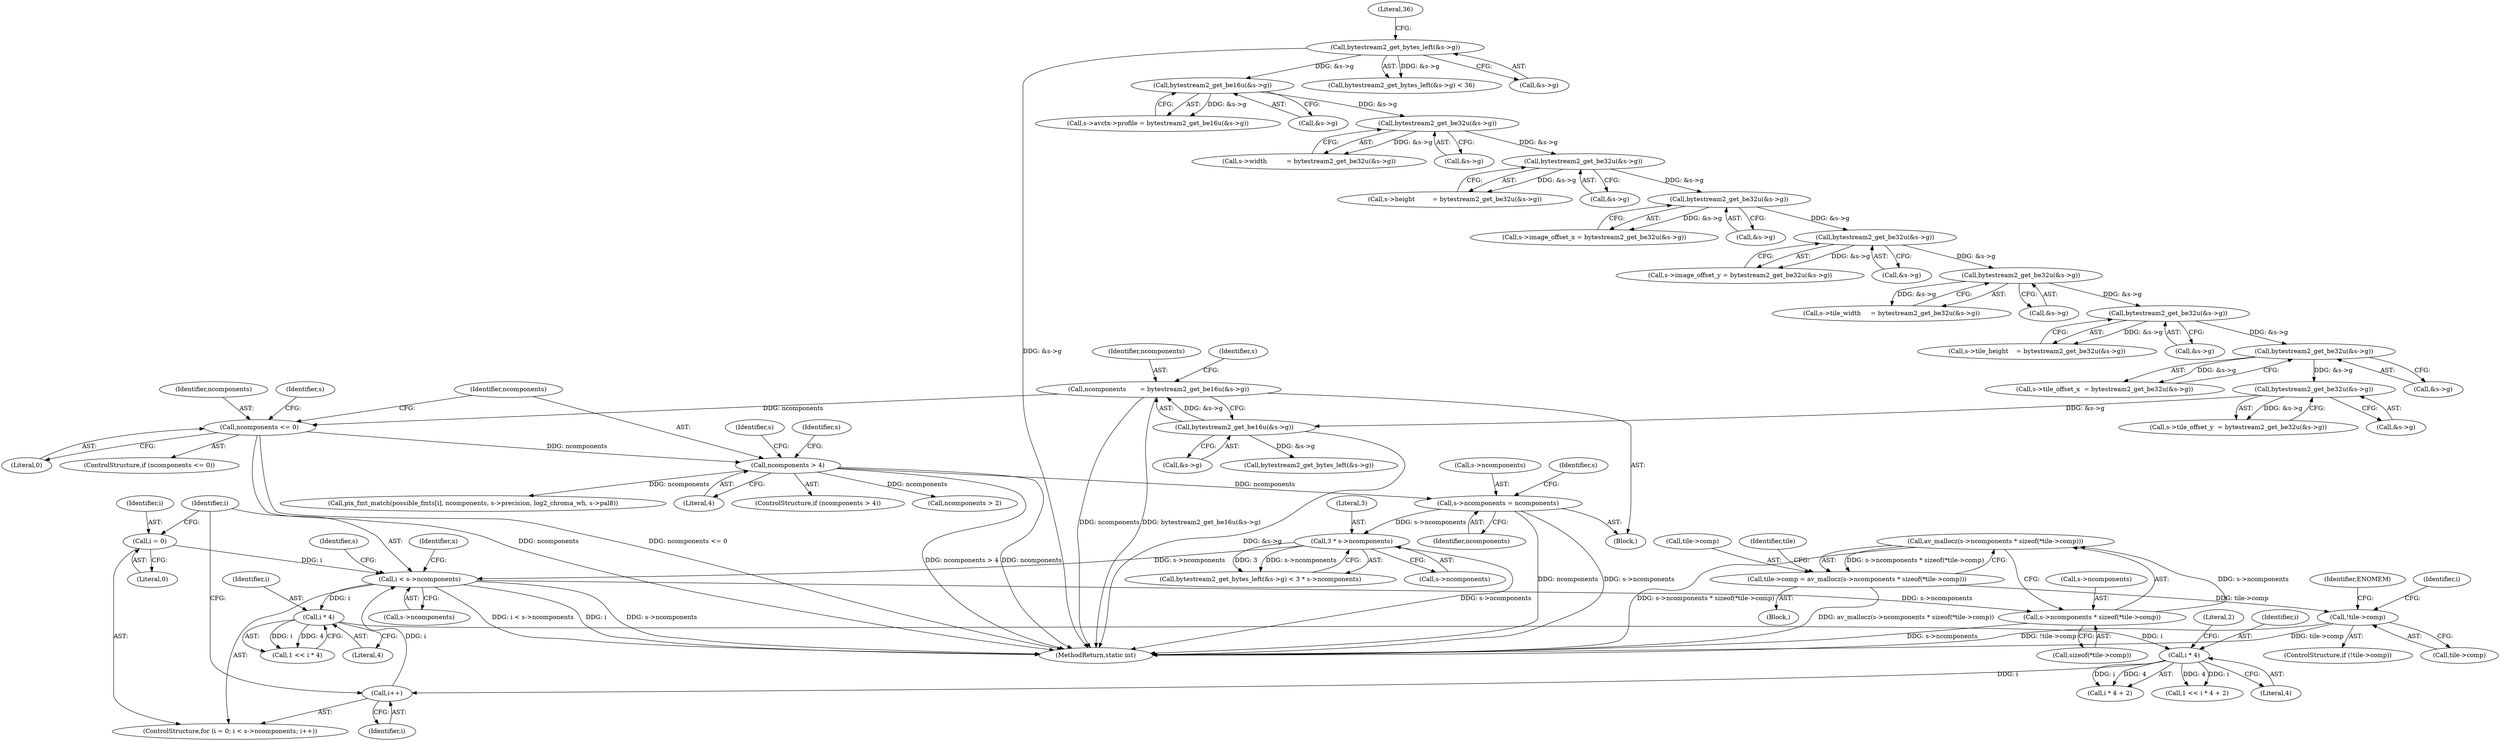 digraph "0_FFmpeg_780669ef7c23c00836a24921fcc6b03be2b8ca4a@API" {
"1000615" [label="(Call,av_mallocz(s->ncomponents * sizeof(*tile->comp)))"];
"1000616" [label="(Call,s->ncomponents * sizeof(*tile->comp))"];
"1000326" [label="(Call,i < s->ncomponents)"];
"1000331" [label="(Call,i++)"];
"1000487" [label="(Call,i * 4)"];
"1000475" [label="(Call,i * 4)"];
"1000323" [label="(Call,i = 0)"];
"1000315" [label="(Call,3 * s->ncomponents)"];
"1000276" [label="(Call,s->ncomponents = ncomponents)"];
"1000262" [label="(Call,ncomponents > 4)"];
"1000246" [label="(Call,ncomponents <= 0)"];
"1000222" [label="(Call,ncomponents       = bytestream2_get_be16u(&s->g))"];
"1000224" [label="(Call,bytestream2_get_be16u(&s->g))"];
"1000217" [label="(Call,bytestream2_get_be32u(&s->g))"];
"1000208" [label="(Call,bytestream2_get_be32u(&s->g))"];
"1000199" [label="(Call,bytestream2_get_be32u(&s->g))"];
"1000190" [label="(Call,bytestream2_get_be32u(&s->g))"];
"1000181" [label="(Call,bytestream2_get_be32u(&s->g))"];
"1000172" [label="(Call,bytestream2_get_be32u(&s->g))"];
"1000163" [label="(Call,bytestream2_get_be32u(&s->g))"];
"1000154" [label="(Call,bytestream2_get_be32u(&s->g))"];
"1000145" [label="(Call,bytestream2_get_be16u(&s->g))"];
"1000131" [label="(Call,bytestream2_get_bytes_left(&s->g))"];
"1000611" [label="(Call,tile->comp = av_mallocz(s->ncomponents * sizeof(*tile->comp)))"];
"1000626" [label="(Call,!tile->comp)"];
"1000150" [label="(Call,s->width          = bytestream2_get_be32u(&s->g))"];
"1000490" [label="(Literal,2)"];
"1000625" [label="(ControlStructure,if (!tile->comp))"];
"1000159" [label="(Call,s->height         = bytestream2_get_be32u(&s->g))"];
"1000191" [label="(Call,&s->g)"];
"1000177" [label="(Call,s->image_offset_y = bytestream2_get_be32u(&s->g))"];
"1000247" [label="(Identifier,ncomponents)"];
"1000246" [label="(Call,ncomponents <= 0)"];
"1000190" [label="(Call,bytestream2_get_be32u(&s->g))"];
"1000276" [label="(Call,s->ncomponents = ncomponents)"];
"1000213" [label="(Call,s->tile_offset_y  = bytestream2_get_be32u(&s->g))"];
"1000620" [label="(Call,sizeof(*tile->comp))"];
"1000473" [label="(Call,1 << i * 4)"];
"1000612" [label="(Call,tile->comp)"];
"1000209" [label="(Call,&s->g)"];
"1000277" [label="(Call,s->ncomponents)"];
"1000336" [label="(Identifier,x)"];
"1000632" [label="(Identifier,ENOMEM)"];
"1000325" [label="(Literal,0)"];
"1000261" [label="(ControlStructure,if (ncomponents > 4))"];
"1000326" [label="(Call,i < s->ncomponents)"];
"1000611" [label="(Call,tile->comp = av_mallocz(s->ncomponents * sizeof(*tile->comp)))"];
"1000331" [label="(Call,i++)"];
"1000155" [label="(Call,&s->g)"];
"1000617" [label="(Call,s->ncomponents)"];
"1000208" [label="(Call,bytestream2_get_be32u(&s->g))"];
"1000217" [label="(Call,bytestream2_get_be32u(&s->g))"];
"1000181" [label="(Call,bytestream2_get_be32u(&s->g))"];
"1000488" [label="(Identifier,i)"];
"1000309" [label="(Call,bytestream2_get_bytes_left(&s->g) < 3 * s->ncomponents)"];
"1000136" [label="(Literal,36)"];
"1000131" [label="(Call,bytestream2_get_bytes_left(&s->g))"];
"1000280" [label="(Identifier,ncomponents)"];
"1000323" [label="(Call,i = 0)"];
"1000317" [label="(Call,s->ncomponents)"];
"1000796" [label="(Call,ncomponents > 2)"];
"1000145" [label="(Call,bytestream2_get_be16u(&s->g))"];
"1000332" [label="(Identifier,i)"];
"1000232" [label="(Identifier,s)"];
"1000324" [label="(Identifier,i)"];
"1000168" [label="(Call,s->image_offset_x = bytestream2_get_be32u(&s->g))"];
"1000316" [label="(Literal,3)"];
"1000164" [label="(Call,&s->g)"];
"1000172" [label="(Call,bytestream2_get_be32u(&s->g))"];
"1000154" [label="(Call,bytestream2_get_be32u(&s->g))"];
"1000186" [label="(Call,s->tile_width     = bytestream2_get_be32u(&s->g))"];
"1000475" [label="(Call,i * 4)"];
"1000263" [label="(Identifier,ncomponents)"];
"1000285" [label="(Identifier,s)"];
"1000476" [label="(Identifier,i)"];
"1000484" [label="(Call,1 << i * 4 + 2)"];
"1000130" [label="(Call,bytestream2_get_bytes_left(&s->g) < 36)"];
"1000248" [label="(Literal,0)"];
"1000204" [label="(Call,s->tile_offset_x  = bytestream2_get_be32u(&s->g))"];
"1000615" [label="(Call,av_mallocz(s->ncomponents * sizeof(*tile->comp)))"];
"1000245" [label="(ControlStructure,if (ncomponents <= 0))"];
"1000602" [label="(Block,)"];
"1000182" [label="(Call,&s->g)"];
"1000223" [label="(Identifier,ncomponents)"];
"1000173" [label="(Call,&s->g)"];
"1000328" [label="(Call,s->ncomponents)"];
"1000195" [label="(Call,s->tile_height    = bytestream2_get_be32u(&s->g))"];
"1000199" [label="(Call,bytestream2_get_be32u(&s->g))"];
"1000327" [label="(Identifier,i)"];
"1000224" [label="(Call,bytestream2_get_be16u(&s->g))"];
"1000132" [label="(Call,&s->g)"];
"1000322" [label="(ControlStructure,for (i = 0; i < s->ncomponents; i++))"];
"1000601" [label="(Identifier,i)"];
"1000222" [label="(Call,ncomponents       = bytestream2_get_be16u(&s->g))"];
"1000627" [label="(Call,tile->comp)"];
"1000493" [label="(Identifier,s)"];
"1000315" [label="(Call,3 * s->ncomponents)"];
"1000486" [label="(Call,i * 4 + 2)"];
"1000139" [label="(Call,s->avctx->profile = bytestream2_get_be16u(&s->g))"];
"1000616" [label="(Call,s->ncomponents * sizeof(*tile->comp))"];
"1000487" [label="(Call,i * 4)"];
"1000278" [label="(Identifier,s)"];
"1000745" [label="(Call,pix_fmt_match(possible_fmts[i], ncomponents, s->precision, log2_chroma_wh, s->pal8))"];
"1000489" [label="(Literal,4)"];
"1000114" [label="(Block,)"];
"1000477" [label="(Literal,4)"];
"1000310" [label="(Call,bytestream2_get_bytes_left(&s->g))"];
"1000200" [label="(Call,&s->g)"];
"1000225" [label="(Call,&s->g)"];
"1000628" [label="(Identifier,tile)"];
"1000262" [label="(Call,ncomponents > 4)"];
"1000846" [label="(MethodReturn,static int)"];
"1000264" [label="(Literal,4)"];
"1000146" [label="(Call,&s->g)"];
"1000268" [label="(Identifier,s)"];
"1000163" [label="(Call,bytestream2_get_be32u(&s->g))"];
"1000218" [label="(Call,&s->g)"];
"1000252" [label="(Identifier,s)"];
"1000626" [label="(Call,!tile->comp)"];
"1000615" -> "1000611"  [label="AST: "];
"1000615" -> "1000616"  [label="CFG: "];
"1000616" -> "1000615"  [label="AST: "];
"1000611" -> "1000615"  [label="CFG: "];
"1000615" -> "1000846"  [label="DDG: s->ncomponents * sizeof(*tile->comp)"];
"1000615" -> "1000611"  [label="DDG: s->ncomponents * sizeof(*tile->comp)"];
"1000616" -> "1000615"  [label="DDG: s->ncomponents"];
"1000616" -> "1000620"  [label="CFG: "];
"1000617" -> "1000616"  [label="AST: "];
"1000620" -> "1000616"  [label="AST: "];
"1000616" -> "1000846"  [label="DDG: s->ncomponents"];
"1000326" -> "1000616"  [label="DDG: s->ncomponents"];
"1000326" -> "1000322"  [label="AST: "];
"1000326" -> "1000328"  [label="CFG: "];
"1000327" -> "1000326"  [label="AST: "];
"1000328" -> "1000326"  [label="AST: "];
"1000336" -> "1000326"  [label="CFG: "];
"1000493" -> "1000326"  [label="CFG: "];
"1000326" -> "1000846"  [label="DDG: i < s->ncomponents"];
"1000326" -> "1000846"  [label="DDG: s->ncomponents"];
"1000326" -> "1000846"  [label="DDG: i"];
"1000331" -> "1000326"  [label="DDG: i"];
"1000323" -> "1000326"  [label="DDG: i"];
"1000315" -> "1000326"  [label="DDG: s->ncomponents"];
"1000326" -> "1000475"  [label="DDG: i"];
"1000331" -> "1000322"  [label="AST: "];
"1000331" -> "1000332"  [label="CFG: "];
"1000332" -> "1000331"  [label="AST: "];
"1000327" -> "1000331"  [label="CFG: "];
"1000487" -> "1000331"  [label="DDG: i"];
"1000487" -> "1000486"  [label="AST: "];
"1000487" -> "1000489"  [label="CFG: "];
"1000488" -> "1000487"  [label="AST: "];
"1000489" -> "1000487"  [label="AST: "];
"1000490" -> "1000487"  [label="CFG: "];
"1000487" -> "1000484"  [label="DDG: i"];
"1000487" -> "1000484"  [label="DDG: 4"];
"1000487" -> "1000486"  [label="DDG: i"];
"1000487" -> "1000486"  [label="DDG: 4"];
"1000475" -> "1000487"  [label="DDG: i"];
"1000475" -> "1000473"  [label="AST: "];
"1000475" -> "1000477"  [label="CFG: "];
"1000476" -> "1000475"  [label="AST: "];
"1000477" -> "1000475"  [label="AST: "];
"1000473" -> "1000475"  [label="CFG: "];
"1000475" -> "1000473"  [label="DDG: i"];
"1000475" -> "1000473"  [label="DDG: 4"];
"1000323" -> "1000322"  [label="AST: "];
"1000323" -> "1000325"  [label="CFG: "];
"1000324" -> "1000323"  [label="AST: "];
"1000325" -> "1000323"  [label="AST: "];
"1000327" -> "1000323"  [label="CFG: "];
"1000315" -> "1000309"  [label="AST: "];
"1000315" -> "1000317"  [label="CFG: "];
"1000316" -> "1000315"  [label="AST: "];
"1000317" -> "1000315"  [label="AST: "];
"1000309" -> "1000315"  [label="CFG: "];
"1000315" -> "1000846"  [label="DDG: s->ncomponents"];
"1000315" -> "1000309"  [label="DDG: 3"];
"1000315" -> "1000309"  [label="DDG: s->ncomponents"];
"1000276" -> "1000315"  [label="DDG: s->ncomponents"];
"1000276" -> "1000114"  [label="AST: "];
"1000276" -> "1000280"  [label="CFG: "];
"1000277" -> "1000276"  [label="AST: "];
"1000280" -> "1000276"  [label="AST: "];
"1000285" -> "1000276"  [label="CFG: "];
"1000276" -> "1000846"  [label="DDG: ncomponents"];
"1000276" -> "1000846"  [label="DDG: s->ncomponents"];
"1000262" -> "1000276"  [label="DDG: ncomponents"];
"1000262" -> "1000261"  [label="AST: "];
"1000262" -> "1000264"  [label="CFG: "];
"1000263" -> "1000262"  [label="AST: "];
"1000264" -> "1000262"  [label="AST: "];
"1000268" -> "1000262"  [label="CFG: "];
"1000278" -> "1000262"  [label="CFG: "];
"1000262" -> "1000846"  [label="DDG: ncomponents"];
"1000262" -> "1000846"  [label="DDG: ncomponents > 4"];
"1000246" -> "1000262"  [label="DDG: ncomponents"];
"1000262" -> "1000745"  [label="DDG: ncomponents"];
"1000262" -> "1000796"  [label="DDG: ncomponents"];
"1000246" -> "1000245"  [label="AST: "];
"1000246" -> "1000248"  [label="CFG: "];
"1000247" -> "1000246"  [label="AST: "];
"1000248" -> "1000246"  [label="AST: "];
"1000252" -> "1000246"  [label="CFG: "];
"1000263" -> "1000246"  [label="CFG: "];
"1000246" -> "1000846"  [label="DDG: ncomponents <= 0"];
"1000246" -> "1000846"  [label="DDG: ncomponents"];
"1000222" -> "1000246"  [label="DDG: ncomponents"];
"1000222" -> "1000114"  [label="AST: "];
"1000222" -> "1000224"  [label="CFG: "];
"1000223" -> "1000222"  [label="AST: "];
"1000224" -> "1000222"  [label="AST: "];
"1000232" -> "1000222"  [label="CFG: "];
"1000222" -> "1000846"  [label="DDG: ncomponents"];
"1000222" -> "1000846"  [label="DDG: bytestream2_get_be16u(&s->g)"];
"1000224" -> "1000222"  [label="DDG: &s->g"];
"1000224" -> "1000225"  [label="CFG: "];
"1000225" -> "1000224"  [label="AST: "];
"1000224" -> "1000846"  [label="DDG: &s->g"];
"1000217" -> "1000224"  [label="DDG: &s->g"];
"1000224" -> "1000310"  [label="DDG: &s->g"];
"1000217" -> "1000213"  [label="AST: "];
"1000217" -> "1000218"  [label="CFG: "];
"1000218" -> "1000217"  [label="AST: "];
"1000213" -> "1000217"  [label="CFG: "];
"1000217" -> "1000213"  [label="DDG: &s->g"];
"1000208" -> "1000217"  [label="DDG: &s->g"];
"1000208" -> "1000204"  [label="AST: "];
"1000208" -> "1000209"  [label="CFG: "];
"1000209" -> "1000208"  [label="AST: "];
"1000204" -> "1000208"  [label="CFG: "];
"1000208" -> "1000204"  [label="DDG: &s->g"];
"1000199" -> "1000208"  [label="DDG: &s->g"];
"1000199" -> "1000195"  [label="AST: "];
"1000199" -> "1000200"  [label="CFG: "];
"1000200" -> "1000199"  [label="AST: "];
"1000195" -> "1000199"  [label="CFG: "];
"1000199" -> "1000195"  [label="DDG: &s->g"];
"1000190" -> "1000199"  [label="DDG: &s->g"];
"1000190" -> "1000186"  [label="AST: "];
"1000190" -> "1000191"  [label="CFG: "];
"1000191" -> "1000190"  [label="AST: "];
"1000186" -> "1000190"  [label="CFG: "];
"1000190" -> "1000186"  [label="DDG: &s->g"];
"1000181" -> "1000190"  [label="DDG: &s->g"];
"1000181" -> "1000177"  [label="AST: "];
"1000181" -> "1000182"  [label="CFG: "];
"1000182" -> "1000181"  [label="AST: "];
"1000177" -> "1000181"  [label="CFG: "];
"1000181" -> "1000177"  [label="DDG: &s->g"];
"1000172" -> "1000181"  [label="DDG: &s->g"];
"1000172" -> "1000168"  [label="AST: "];
"1000172" -> "1000173"  [label="CFG: "];
"1000173" -> "1000172"  [label="AST: "];
"1000168" -> "1000172"  [label="CFG: "];
"1000172" -> "1000168"  [label="DDG: &s->g"];
"1000163" -> "1000172"  [label="DDG: &s->g"];
"1000163" -> "1000159"  [label="AST: "];
"1000163" -> "1000164"  [label="CFG: "];
"1000164" -> "1000163"  [label="AST: "];
"1000159" -> "1000163"  [label="CFG: "];
"1000163" -> "1000159"  [label="DDG: &s->g"];
"1000154" -> "1000163"  [label="DDG: &s->g"];
"1000154" -> "1000150"  [label="AST: "];
"1000154" -> "1000155"  [label="CFG: "];
"1000155" -> "1000154"  [label="AST: "];
"1000150" -> "1000154"  [label="CFG: "];
"1000154" -> "1000150"  [label="DDG: &s->g"];
"1000145" -> "1000154"  [label="DDG: &s->g"];
"1000145" -> "1000139"  [label="AST: "];
"1000145" -> "1000146"  [label="CFG: "];
"1000146" -> "1000145"  [label="AST: "];
"1000139" -> "1000145"  [label="CFG: "];
"1000145" -> "1000139"  [label="DDG: &s->g"];
"1000131" -> "1000145"  [label="DDG: &s->g"];
"1000131" -> "1000130"  [label="AST: "];
"1000131" -> "1000132"  [label="CFG: "];
"1000132" -> "1000131"  [label="AST: "];
"1000136" -> "1000131"  [label="CFG: "];
"1000131" -> "1000846"  [label="DDG: &s->g"];
"1000131" -> "1000130"  [label="DDG: &s->g"];
"1000611" -> "1000602"  [label="AST: "];
"1000612" -> "1000611"  [label="AST: "];
"1000628" -> "1000611"  [label="CFG: "];
"1000611" -> "1000846"  [label="DDG: av_mallocz(s->ncomponents * sizeof(*tile->comp))"];
"1000611" -> "1000626"  [label="DDG: tile->comp"];
"1000626" -> "1000625"  [label="AST: "];
"1000626" -> "1000627"  [label="CFG: "];
"1000627" -> "1000626"  [label="AST: "];
"1000632" -> "1000626"  [label="CFG: "];
"1000601" -> "1000626"  [label="CFG: "];
"1000626" -> "1000846"  [label="DDG: !tile->comp"];
"1000626" -> "1000846"  [label="DDG: tile->comp"];
}
